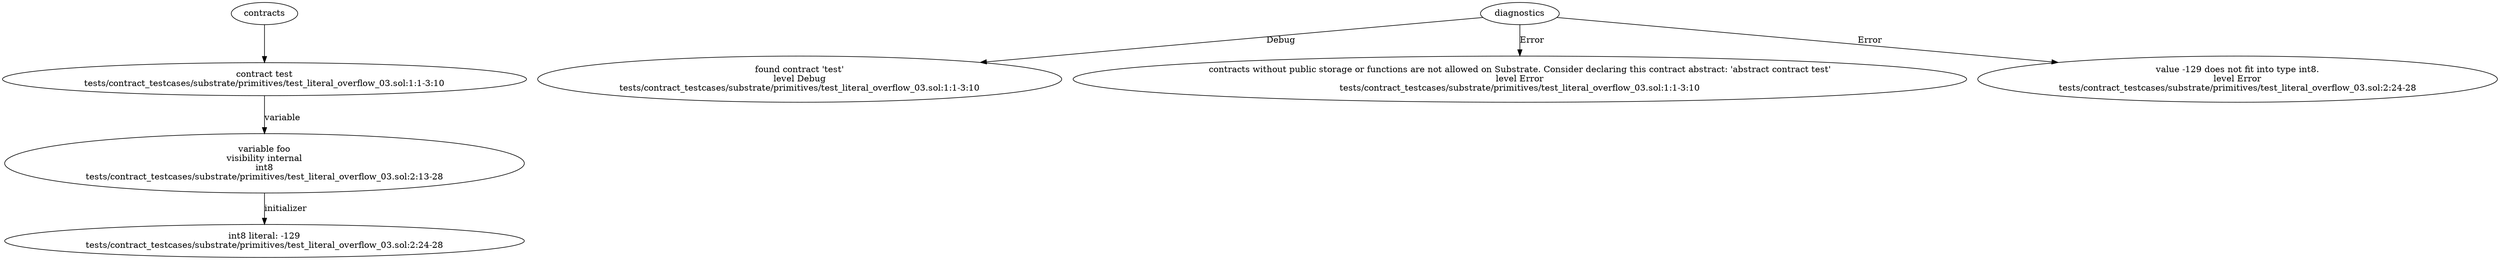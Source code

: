 strict digraph "tests/contract_testcases/substrate/primitives/test_literal_overflow_03.sol" {
	contract [label="contract test\ntests/contract_testcases/substrate/primitives/test_literal_overflow_03.sol:1:1-3:10"]
	var [label="variable foo\nvisibility internal\nint8\ntests/contract_testcases/substrate/primitives/test_literal_overflow_03.sol:2:13-28"]
	number_literal [label="int8 literal: -129\ntests/contract_testcases/substrate/primitives/test_literal_overflow_03.sol:2:24-28"]
	diagnostic [label="found contract 'test'\nlevel Debug\ntests/contract_testcases/substrate/primitives/test_literal_overflow_03.sol:1:1-3:10"]
	diagnostic_6 [label="contracts without public storage or functions are not allowed on Substrate. Consider declaring this contract abstract: 'abstract contract test'\nlevel Error\ntests/contract_testcases/substrate/primitives/test_literal_overflow_03.sol:1:1-3:10"]
	diagnostic_7 [label="value -129 does not fit into type int8.\nlevel Error\ntests/contract_testcases/substrate/primitives/test_literal_overflow_03.sol:2:24-28"]
	contracts -> contract
	contract -> var [label="variable"]
	var -> number_literal [label="initializer"]
	diagnostics -> diagnostic [label="Debug"]
	diagnostics -> diagnostic_6 [label="Error"]
	diagnostics -> diagnostic_7 [label="Error"]
}
